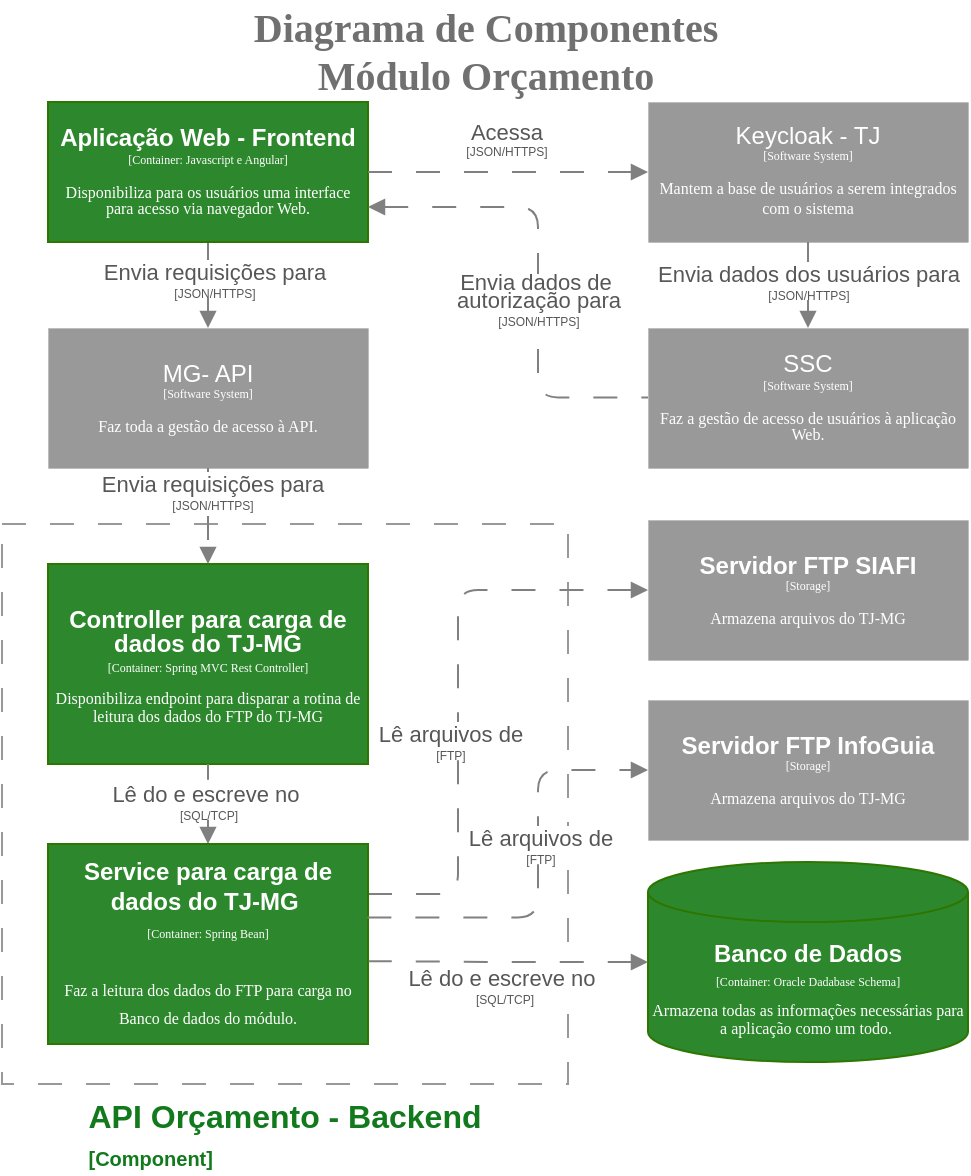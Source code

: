 <mxfile version="26.0.14">
  <diagram id="C5RBs43oDa-KdzZeNtuy" name="Page-1">
    <mxGraphModel dx="819" dy="481" grid="1" gridSize="10" guides="1" tooltips="1" connect="1" arrows="1" fold="1" page="1" pageScale="1" pageWidth="827" pageHeight="1169" math="0" shadow="0">
      <root>
        <mxCell id="WIyWlLk6GJQsqaUBKTNV-0" />
        <mxCell id="WIyWlLk6GJQsqaUBKTNV-1" parent="WIyWlLk6GJQsqaUBKTNV-0" />
        <mxCell id="WIWx7EF0oUpYT1g42AMl-2" value="&lt;font face=&quot;Verdana&quot; style=&quot;font-size: 20px; color: rgb(112, 112, 112);&quot;&gt;&lt;b&gt;Diagrama de Componentes&lt;br&gt;Módulo Orçamento&lt;/b&gt;&lt;/font&gt;" style="text;html=1;align=center;verticalAlign=middle;whiteSpace=wrap;rounded=0;" parent="WIyWlLk6GJQsqaUBKTNV-1" vertex="1">
          <mxGeometry x="249" y="10" width="330" height="50" as="geometry" />
        </mxCell>
        <mxCell id="WIWx7EF0oUpYT1g42AMl-7" value="&lt;font style=&quot;color: rgb(18, 122, 29);&quot;&gt;API Orçamento - Backend&lt;br&gt;&lt;/font&gt;&lt;div style=&quot;text-align: left;&quot;&gt;&lt;span style=&quot;font-size: 10px; background-color: transparent;&quot;&gt;&lt;font style=&quot;color: rgb(18, 122, 29);&quot;&gt;[Component]&lt;/font&gt;&lt;/span&gt;&lt;/div&gt;" style="rounded=0;whiteSpace=wrap;html=1;imageVerticalAlign=middle;labelPosition=center;verticalLabelPosition=bottom;align=center;verticalAlign=top;fontSize=16;fontStyle=1;fillColor=none;dashed=1;dashPattern=12 12;strokeColor=#999999;" parent="WIyWlLk6GJQsqaUBKTNV-1" vertex="1">
          <mxGeometry x="172" y="272" width="283" height="280" as="geometry" />
        </mxCell>
        <mxCell id="WIWx7EF0oUpYT1g42AMl-72" value="" style="edgeStyle=orthogonalEdgeStyle;rounded=1;orthogonalLoop=1;jettySize=auto;html=1;curved=0;strokeColor=light-dark(#808080, #ededed);dashed=1;dashPattern=12 12;entryX=0.5;entryY=0;entryDx=0;entryDy=0;endArrow=block;endFill=1;exitX=0.5;exitY=1;exitDx=0;exitDy=0;" parent="WIyWlLk6GJQsqaUBKTNV-1" source="WIWx7EF0oUpYT1g42AMl-60" target="WIWx7EF0oUpYT1g42AMl-74" edge="1">
          <mxGeometry relative="1" as="geometry" />
        </mxCell>
        <mxCell id="WIWx7EF0oUpYT1g42AMl-73" value="&lt;font style=&quot;color: rgb(87, 87, 87); line-height: 50%;&quot;&gt;Envia requisições para&lt;/font&gt;&lt;div style=&quot;line-height: 50%;&quot;&gt;&lt;font style=&quot;font-size: 6px; color: rgb(87, 87, 87); line-height: 50%;&quot;&gt;[JSON/HTTPS]&lt;/font&gt;&lt;/div&gt;" style="edgeLabel;html=1;align=center;verticalAlign=middle;resizable=0;points=[];" parent="WIWx7EF0oUpYT1g42AMl-72" vertex="1" connectable="0">
          <mxGeometry x="-0.14" relative="1" as="geometry">
            <mxPoint x="3" y="-1" as="offset" />
          </mxGeometry>
        </mxCell>
        <mxCell id="WIWx7EF0oUpYT1g42AMl-60" value="&lt;div style=&quot;line-height: 70%;&quot;&gt;&lt;font&gt;&lt;b&gt;Aplicação Web - Frontend&lt;/b&gt;&lt;/font&gt;&lt;div&gt;&lt;font face=&quot;Verdana&quot; style=&quot;font-size: 6px; line-height: 70%;&quot;&gt;[Container: Javascript e Angular]&lt;/font&gt;&lt;/div&gt;&lt;div&gt;&lt;font face=&quot;Verdana&quot; style=&quot;font-size: 6px; line-height: 70%;&quot;&gt;&lt;br&gt;&lt;/font&gt;&lt;/div&gt;&lt;div&gt;&lt;font face=&quot;Verdana&quot; style=&quot;line-height: 70%; font-size: 8px;&quot;&gt;Disponibiliza para os usuários uma interface para acesso via navegador Web.&lt;/font&gt;&lt;/div&gt;&lt;/div&gt;" style="rounded=0;whiteSpace=wrap;html=1;fillColor=#2D882D;fontColor=#ffffff;strokeColor=#2D7600;" parent="WIyWlLk6GJQsqaUBKTNV-1" vertex="1">
          <mxGeometry x="195" y="61" width="160" height="70" as="geometry" />
        </mxCell>
        <mxCell id="WIWx7EF0oUpYT1g42AMl-61" value="&lt;div style=&quot;line-height: 70%;&quot;&gt;&lt;b style=&quot;line-height: 100%;&quot;&gt;Controller para carga de dados do TJ-MG&lt;/b&gt;&lt;br&gt;&lt;div&gt;&lt;font face=&quot;Verdana&quot; style=&quot;font-size: 6px; line-height: 70%;&quot;&gt;[Container: Spring MVC Rest Controller]&lt;/font&gt;&lt;/div&gt;&lt;div&gt;&lt;font face=&quot;Verdana&quot; style=&quot;font-size: 6px; line-height: 70%;&quot;&gt;&lt;br&gt;&lt;/font&gt;&lt;/div&gt;&lt;div&gt;&lt;font face=&quot;Verdana&quot; style=&quot;line-height: 70%; font-size: 8px;&quot;&gt;Disponibiliza endpoint para disparar a rotina de leitura dos dados do FTP do TJ-MG&lt;/font&gt;&lt;/div&gt;&lt;/div&gt;" style="rounded=0;whiteSpace=wrap;html=1;fillColor=#2D882D;fontColor=#ffffff;strokeColor=#2D7600;" parent="WIyWlLk6GJQsqaUBKTNV-1" vertex="1">
          <mxGeometry x="195" y="292" width="160" height="100" as="geometry" />
        </mxCell>
        <mxCell id="WIWx7EF0oUpYT1g42AMl-66" value="&lt;div style=&quot;line-height: 70%;&quot;&gt;SSC&lt;br&gt;&lt;div&gt;&lt;font style=&quot;font-size: 6px; line-height: 70%;&quot; face=&quot;Verdana&quot;&gt;[Software System]&lt;/font&gt;&lt;/div&gt;&lt;div&gt;&lt;font style=&quot;font-size: 6px; line-height: 70%;&quot; face=&quot;Verdana&quot;&gt;&lt;br&gt;&lt;/font&gt;&lt;/div&gt;&lt;div&gt;&lt;font style=&quot;line-height: 70%; font-size: 8px;&quot; face=&quot;Verdana&quot;&gt;Faz a gestão de acesso de usuários à aplicação Web.&lt;/font&gt;&lt;/div&gt;&lt;/div&gt;" style="rounded=0;whiteSpace=wrap;html=1;fillColor=light-dark(#999999,#515151);strokeColor=#36393d;fontColor=#FFFFFF;strokeWidth=0;" parent="WIyWlLk6GJQsqaUBKTNV-1" vertex="1">
          <mxGeometry x="495" y="174" width="160" height="70" as="geometry" />
        </mxCell>
        <mxCell id="WIWx7EF0oUpYT1g42AMl-70" value="&lt;font style=&quot;line-height: 80%;&quot; face=&quot;Helvetica&quot;&gt;&lt;b&gt;Banco de Dados&lt;/b&gt;&lt;/font&gt;&lt;div style=&quot;line-height: 80%;&quot;&gt;&lt;font style=&quot;font-size: 6px; line-height: 80%;&quot; face=&quot;Verdana&quot;&gt;[Container: Oracle Dadabase Schema]&lt;/font&gt;&lt;/div&gt;&lt;div style=&quot;line-height: 40%;&quot;&gt;&lt;font style=&quot;font-size: 6px; line-height: 40%;&quot; face=&quot;Verdana&quot;&gt;&lt;br&gt;&lt;/font&gt;&lt;/div&gt;&lt;div style=&quot;line-height: 80%;&quot;&gt;&lt;font face=&quot;Verdana&quot; style=&quot;font-size: 8px; line-height: 80%;&quot;&gt;Armazena todas as informações necessárias para a aplicação como um todo.&amp;nbsp;&lt;/font&gt;&lt;/div&gt;" style="shape=cylinder3;whiteSpace=wrap;html=1;boundedLbl=1;backgroundOutline=1;size=15;fontColor=#ffffff;fillColor=#2D882D;strokeColor=#2D7600;" parent="WIyWlLk6GJQsqaUBKTNV-1" vertex="1">
          <mxGeometry x="495" y="441" width="160" height="100" as="geometry" />
        </mxCell>
        <mxCell id="WIWx7EF0oUpYT1g42AMl-74" value="&lt;div style=&quot;line-height: 70%;&quot;&gt;&lt;div&gt;&lt;font style=&quot;line-height: 70%;&quot;&gt;MG- API&lt;/font&gt;&lt;/div&gt;&lt;div&gt;&lt;font style=&quot;font-size: 6px; line-height: 70%;&quot; face=&quot;Verdana&quot;&gt;[Software System]&lt;/font&gt;&lt;/div&gt;&lt;div&gt;&lt;font style=&quot;font-size: 6px; line-height: 70%;&quot; face=&quot;Verdana&quot;&gt;&lt;br&gt;&lt;/font&gt;&lt;/div&gt;&lt;div&gt;&lt;font style=&quot;line-height: 70%; font-size: 8px;&quot; face=&quot;Verdana&quot;&gt;Faz toda a gestão de acesso à API.&lt;/font&gt;&lt;/div&gt;&lt;/div&gt;" style="rounded=0;whiteSpace=wrap;html=1;fillColor=light-dark(#999999,#515151);strokeColor=#36393d;fontColor=#FFFFFF;strokeWidth=0;" parent="WIyWlLk6GJQsqaUBKTNV-1" vertex="1">
          <mxGeometry x="195" y="174" width="160" height="70" as="geometry" />
        </mxCell>
        <mxCell id="WIWx7EF0oUpYT1g42AMl-76" value="" style="edgeStyle=orthogonalEdgeStyle;rounded=1;orthogonalLoop=1;jettySize=auto;html=1;curved=0;strokeColor=light-dark(#808080, #ededed);dashed=1;dashPattern=12 12;exitX=0.5;exitY=1;exitDx=0;exitDy=0;endArrow=block;endFill=1;" parent="WIyWlLk6GJQsqaUBKTNV-1" source="WIWx7EF0oUpYT1g42AMl-74" target="WIWx7EF0oUpYT1g42AMl-61" edge="1">
          <mxGeometry relative="1" as="geometry">
            <mxPoint x="662" y="319.5" as="sourcePoint" />
            <mxPoint x="481" y="302" as="targetPoint" />
          </mxGeometry>
        </mxCell>
        <mxCell id="WIWx7EF0oUpYT1g42AMl-77" value="&lt;font style=&quot;color: rgb(87, 87, 87); line-height: 50%;&quot;&gt;Envia requisições para&lt;/font&gt;&lt;div style=&quot;line-height: 50%;&quot;&gt;&lt;font style=&quot;font-size: 6px; color: rgb(87, 87, 87); line-height: 50%;&quot;&gt;[JSON/HTTPS]&lt;/font&gt;&lt;/div&gt;" style="edgeLabel;html=1;align=center;verticalAlign=middle;resizable=0;points=[];" parent="WIWx7EF0oUpYT1g42AMl-76" vertex="1" connectable="0">
          <mxGeometry x="-0.14" relative="1" as="geometry">
            <mxPoint x="2" y="-10" as="offset" />
          </mxGeometry>
        </mxCell>
        <mxCell id="WIWx7EF0oUpYT1g42AMl-80" value="" style="edgeStyle=orthogonalEdgeStyle;rounded=1;orthogonalLoop=1;jettySize=auto;html=1;curved=0;strokeColor=light-dark(#808080, #ededed);dashed=1;dashPattern=12 12;entryX=0.5;entryY=1;entryDx=0;entryDy=0;endArrow=none;endFill=1;startArrow=block;startFill=1;" parent="WIyWlLk6GJQsqaUBKTNV-1" source="QgbWB5q2suJiYkZ5SdbA-3" target="WIWx7EF0oUpYT1g42AMl-61" edge="1">
          <mxGeometry relative="1" as="geometry">
            <mxPoint x="377.63" y="302" as="sourcePoint" />
            <mxPoint x="377.63" y="432" as="targetPoint" />
          </mxGeometry>
        </mxCell>
        <mxCell id="WIWx7EF0oUpYT1g42AMl-81" value="&lt;font style=&quot;color: rgb(87, 87, 87); line-height: 50%;&quot;&gt;Lê do e escreve no&amp;nbsp;&lt;/font&gt;&lt;div style=&quot;line-height: 50%;&quot;&gt;&lt;font style=&quot;font-size: 6px; color: rgb(87, 87, 87); line-height: 50%;&quot;&gt;[SQL/TCP]&lt;/font&gt;&lt;/div&gt;" style="edgeLabel;html=1;align=center;verticalAlign=middle;resizable=0;points=[];" parent="WIWx7EF0oUpYT1g42AMl-80" vertex="1" connectable="0">
          <mxGeometry x="-0.14" relative="1" as="geometry">
            <mxPoint y="-5" as="offset" />
          </mxGeometry>
        </mxCell>
        <mxCell id="WIWx7EF0oUpYT1g42AMl-83" value="" style="edgeStyle=orthogonalEdgeStyle;rounded=1;orthogonalLoop=1;jettySize=auto;html=1;curved=0;strokeColor=light-dark(#808080, #ededed);dashed=1;dashPattern=12 12;exitX=1;exitY=0.5;exitDx=0;exitDy=0;endArrow=block;endFill=1;startArrow=none;startFill=0;entryX=0;entryY=0.5;entryDx=0;entryDy=0;" parent="WIyWlLk6GJQsqaUBKTNV-1" source="WIWx7EF0oUpYT1g42AMl-60" target="WIWx7EF0oUpYT1g42AMl-86" edge="1">
          <mxGeometry relative="1" as="geometry">
            <mxPoint x="635" y="22" as="sourcePoint" />
            <mxPoint x="515" y="192" as="targetPoint" />
          </mxGeometry>
        </mxCell>
        <mxCell id="WIWx7EF0oUpYT1g42AMl-84" value="&lt;div style=&quot;line-height: 70%;&quot;&gt;&lt;div&gt;&lt;font style=&quot;color: rgb(87, 87, 87);&quot;&gt;Acessa&lt;/font&gt;&lt;/div&gt;&lt;div&gt;&lt;font style=&quot;font-size: 6px; color: rgb(87, 87, 87); line-height: 70%;&quot;&gt;[JSON/HTTPS]&lt;/font&gt;&lt;/div&gt;&lt;/div&gt;" style="edgeLabel;html=1;align=center;verticalAlign=middle;resizable=0;points=[];" parent="WIWx7EF0oUpYT1g42AMl-83" vertex="1" connectable="0">
          <mxGeometry x="-0.14" relative="1" as="geometry">
            <mxPoint x="9" y="-16" as="offset" />
          </mxGeometry>
        </mxCell>
        <mxCell id="WIWx7EF0oUpYT1g42AMl-86" value="&lt;div style=&quot;line-height: 70%;&quot;&gt;Keycloak - TJ&lt;br&gt;&lt;div&gt;&lt;font style=&quot;font-size: 6px; line-height: 70%;&quot; face=&quot;Verdana&quot;&gt;[Software System]&lt;/font&gt;&lt;/div&gt;&lt;div&gt;&lt;font style=&quot;font-size: 6px; line-height: 70%;&quot; face=&quot;Verdana&quot;&gt;&lt;br&gt;&lt;/font&gt;&lt;/div&gt;&lt;div&gt;&lt;font face=&quot;Verdana&quot;&gt;&lt;span style=&quot;font-size: 8px;&quot;&gt;Mantem a base de usuários a serem integrados com o sistema&lt;/span&gt;&lt;/font&gt;&lt;/div&gt;&lt;/div&gt;" style="rounded=0;whiteSpace=wrap;html=1;fillColor=light-dark(#999999,#515151);strokeColor=#36393d;fontColor=#FFFFFF;strokeWidth=0;" parent="WIyWlLk6GJQsqaUBKTNV-1" vertex="1">
          <mxGeometry x="495" y="61" width="160" height="70" as="geometry" />
        </mxCell>
        <mxCell id="WIWx7EF0oUpYT1g42AMl-87" value="" style="edgeStyle=orthogonalEdgeStyle;rounded=1;orthogonalLoop=1;jettySize=auto;html=1;curved=0;strokeColor=light-dark(#808080, #ededed);dashed=1;dashPattern=12 12;exitX=0.5;exitY=1;exitDx=0;exitDy=0;endArrow=block;endFill=1;startArrow=none;startFill=0;entryX=0.5;entryY=0;entryDx=0;entryDy=0;" parent="WIyWlLk6GJQsqaUBKTNV-1" source="WIWx7EF0oUpYT1g42AMl-86" target="WIWx7EF0oUpYT1g42AMl-66" edge="1">
          <mxGeometry relative="1" as="geometry">
            <mxPoint x="682.55" y="78" as="sourcePoint" />
            <mxPoint x="683" y="133" as="targetPoint" />
          </mxGeometry>
        </mxCell>
        <mxCell id="WIWx7EF0oUpYT1g42AMl-88" value="&lt;font style=&quot;color: rgb(87, 87, 87); line-height: 50%;&quot;&gt;Envia dados dos usuários para&lt;/font&gt;&lt;div style=&quot;line-height: 50%;&quot;&gt;&lt;font style=&quot;font-size: 6px; color: rgb(87, 87, 87); line-height: 50%;&quot;&gt;[JSON/HTTPS]&lt;/font&gt;&lt;/div&gt;" style="edgeLabel;html=1;align=center;verticalAlign=middle;resizable=0;points=[];" parent="WIWx7EF0oUpYT1g42AMl-87" vertex="1" connectable="0">
          <mxGeometry x="-0.14" relative="1" as="geometry">
            <mxPoint as="offset" />
          </mxGeometry>
        </mxCell>
        <mxCell id="QgbWB5q2suJiYkZ5SdbA-0" value="&lt;div style=&quot;line-height: 70%;&quot;&gt;&lt;b&gt;Servidor FTP SIAFI&lt;/b&gt;&lt;br&gt;&lt;div&gt;&lt;font style=&quot;font-size: 6px; line-height: 70%;&quot; face=&quot;Verdana&quot;&gt;[Storage]&lt;/font&gt;&lt;/div&gt;&lt;div&gt;&lt;font style=&quot;font-size: 6px; line-height: 70%;&quot; face=&quot;Verdana&quot;&gt;&lt;br&gt;&lt;/font&gt;&lt;/div&gt;&lt;div&gt;&lt;font style=&quot;line-height: 70%; font-size: 8px;&quot; face=&quot;Verdana&quot;&gt;Armazena arquivos do TJ-MG&lt;/font&gt;&lt;/div&gt;&lt;/div&gt;" style="rounded=0;whiteSpace=wrap;html=1;fillColor=light-dark(#999999,#515151);strokeColor=#36393d;fontColor=#FFFFFF;strokeWidth=0;" parent="WIyWlLk6GJQsqaUBKTNV-1" vertex="1">
          <mxGeometry x="495" y="270" width="160" height="70" as="geometry" />
        </mxCell>
        <mxCell id="QgbWB5q2suJiYkZ5SdbA-1" value="" style="edgeStyle=orthogonalEdgeStyle;rounded=1;orthogonalLoop=1;jettySize=auto;html=1;curved=0;strokeColor=light-dark(#808080, #ededed);dashed=1;dashPattern=12 12;exitX=1;exitY=0.25;exitDx=0;exitDy=0;endArrow=block;endFill=1;entryX=0;entryY=0.5;entryDx=0;entryDy=0;" parent="WIyWlLk6GJQsqaUBKTNV-1" source="QgbWB5q2suJiYkZ5SdbA-3" target="QgbWB5q2suJiYkZ5SdbA-0" edge="1">
          <mxGeometry relative="1" as="geometry">
            <mxPoint x="457" y="272" as="sourcePoint" />
            <mxPoint x="435" y="432" as="targetPoint" />
            <Array as="points">
              <mxPoint x="400" y="457" />
              <mxPoint x="400" y="305" />
            </Array>
          </mxGeometry>
        </mxCell>
        <mxCell id="QgbWB5q2suJiYkZ5SdbA-2" value="&lt;font style=&quot;color: rgb(87, 87, 87); line-height: 50%;&quot;&gt;Lê arquivos de&lt;/font&gt;&lt;div style=&quot;line-height: 50%;&quot;&gt;&lt;font style=&quot;font-size: 6px; color: rgb(87, 87, 87); line-height: 50%;&quot;&gt;[FTP]&lt;/font&gt;&lt;/div&gt;" style="edgeLabel;html=1;align=center;verticalAlign=middle;resizable=0;points=[];" parent="QgbWB5q2suJiYkZ5SdbA-1" vertex="1" connectable="0">
          <mxGeometry x="-0.14" relative="1" as="geometry">
            <mxPoint x="-4" y="3" as="offset" />
          </mxGeometry>
        </mxCell>
        <mxCell id="QgbWB5q2suJiYkZ5SdbA-3" value="&lt;div&gt;&lt;div&gt;&lt;font&gt;&lt;b&gt;Service para carga de dados do TJ-MG&amp;nbsp;&lt;/b&gt;&lt;/font&gt;&lt;/div&gt;&lt;div&gt;&lt;font face=&quot;Verdana&quot; style=&quot;font-size: 6px;&quot;&gt;[Container: Spring Bean]&lt;/font&gt;&lt;/div&gt;&lt;div&gt;&lt;font face=&quot;Verdana&quot; style=&quot;font-size: 6px; line-height: 70%;&quot;&gt;&lt;br&gt;&lt;/font&gt;&lt;/div&gt;&lt;div&gt;&lt;font face=&quot;Verdana&quot; style=&quot;line-height: 70%; font-size: 8px;&quot;&gt;Faz a leitura dos dados do FTP para carga no Banco de dados do módulo.&lt;/font&gt;&lt;/div&gt;&lt;/div&gt;" style="rounded=0;whiteSpace=wrap;html=1;fillColor=#2D882D;fontColor=#ffffff;strokeColor=#2D7600;" parent="WIyWlLk6GJQsqaUBKTNV-1" vertex="1">
          <mxGeometry x="195" y="432" width="160" height="100" as="geometry" />
        </mxCell>
        <mxCell id="QgbWB5q2suJiYkZ5SdbA-4" value="" style="edgeStyle=orthogonalEdgeStyle;rounded=1;orthogonalLoop=1;jettySize=auto;html=1;curved=0;strokeColor=light-dark(#808080, #ededed);dashed=1;dashPattern=12 12;entryX=1.002;entryY=0.586;entryDx=0;entryDy=0;endArrow=none;endFill=1;startArrow=block;startFill=1;exitX=0;exitY=0.5;exitDx=0;exitDy=0;exitPerimeter=0;entryPerimeter=0;" parent="WIyWlLk6GJQsqaUBKTNV-1" source="WIWx7EF0oUpYT1g42AMl-70" target="QgbWB5q2suJiYkZ5SdbA-3" edge="1">
          <mxGeometry relative="1" as="geometry">
            <mxPoint x="495" y="484" as="sourcePoint" />
            <mxPoint x="355" y="477" as="targetPoint" />
          </mxGeometry>
        </mxCell>
        <mxCell id="QgbWB5q2suJiYkZ5SdbA-5" value="&lt;font style=&quot;color: rgb(87, 87, 87); line-height: 50%;&quot;&gt;Lê do e escreve no&amp;nbsp;&lt;/font&gt;&lt;div style=&quot;line-height: 50%;&quot;&gt;&lt;font style=&quot;font-size: 6px; color: rgb(87, 87, 87); line-height: 50%;&quot;&gt;[SQL/TCP]&lt;/font&gt;&lt;/div&gt;" style="edgeLabel;html=1;align=center;verticalAlign=middle;resizable=0;points=[];" parent="QgbWB5q2suJiYkZ5SdbA-4" vertex="1" connectable="0">
          <mxGeometry x="-0.14" relative="1" as="geometry">
            <mxPoint x="-12" y="11" as="offset" />
          </mxGeometry>
        </mxCell>
        <mxCell id="0-eypLFVMOiJL-T_TJ0F-0" value="" style="edgeStyle=orthogonalEdgeStyle;rounded=1;orthogonalLoop=1;jettySize=auto;html=1;curved=0;strokeColor=light-dark(#808080, #ededed);dashed=1;dashPattern=12 12;exitX=1;exitY=0.75;exitDx=0;exitDy=0;endArrow=none;endFill=1;startArrow=block;startFill=1;entryX=0;entryY=0.5;entryDx=0;entryDy=0;" edge="1" parent="WIyWlLk6GJQsqaUBKTNV-1" source="WIWx7EF0oUpYT1g42AMl-60">
          <mxGeometry relative="1" as="geometry">
            <mxPoint x="355" y="208.71" as="sourcePoint" />
            <mxPoint x="495" y="208.71" as="targetPoint" />
            <Array as="points">
              <mxPoint x="440" y="114" />
              <mxPoint x="440" y="209" />
            </Array>
          </mxGeometry>
        </mxCell>
        <mxCell id="0-eypLFVMOiJL-T_TJ0F-1" value="&lt;div style=&quot;line-height: 80%;&quot;&gt;&lt;div&gt;&lt;font style=&quot;color: rgb(87, 87, 87);&quot;&gt;Envia dados de&amp;nbsp;&lt;/font&gt;&lt;/div&gt;&lt;div&gt;&lt;font style=&quot;color: rgb(87, 87, 87);&quot;&gt;autorização para&lt;/font&gt;&lt;/div&gt;&lt;div&gt;&lt;font style=&quot;font-size: 6px; color: rgb(87, 87, 87); line-height: 80%;&quot;&gt;[JSON/HTTPS]&lt;/font&gt;&lt;/div&gt;&lt;/div&gt;" style="edgeLabel;html=1;align=center;verticalAlign=middle;resizable=0;points=[];" vertex="1" connectable="0" parent="0-eypLFVMOiJL-T_TJ0F-0">
          <mxGeometry x="-0.14" relative="1" as="geometry">
            <mxPoint y="30" as="offset" />
          </mxGeometry>
        </mxCell>
        <mxCell id="0-eypLFVMOiJL-T_TJ0F-3" value="&lt;div style=&quot;line-height: 70%;&quot;&gt;&lt;b&gt;Servidor FTP InfoGuia&lt;br&gt;&lt;/b&gt;&lt;div&gt;&lt;font style=&quot;font-size: 6px; line-height: 70%;&quot; face=&quot;Verdana&quot;&gt;[Storage]&lt;/font&gt;&lt;/div&gt;&lt;div&gt;&lt;font style=&quot;font-size: 6px; line-height: 70%;&quot; face=&quot;Verdana&quot;&gt;&lt;br&gt;&lt;/font&gt;&lt;/div&gt;&lt;div&gt;&lt;font style=&quot;line-height: 70%; font-size: 8px;&quot; face=&quot;Verdana&quot;&gt;Armazena arquivos do TJ-MG&lt;/font&gt;&lt;/div&gt;&lt;/div&gt;" style="rounded=0;whiteSpace=wrap;html=1;fillColor=light-dark(#999999,#515151);strokeColor=#36393d;fontColor=#FFFFFF;strokeWidth=0;" vertex="1" parent="WIyWlLk6GJQsqaUBKTNV-1">
          <mxGeometry x="495" y="360" width="160" height="70" as="geometry" />
        </mxCell>
        <mxCell id="0-eypLFVMOiJL-T_TJ0F-4" value="" style="edgeStyle=orthogonalEdgeStyle;rounded=1;orthogonalLoop=1;jettySize=auto;html=1;curved=0;strokeColor=light-dark(#808080, #ededed);dashed=1;dashPattern=12 12;exitX=0.998;exitY=0.367;exitDx=0;exitDy=0;endArrow=block;endFill=1;entryX=0;entryY=0.5;entryDx=0;entryDy=0;exitPerimeter=0;" edge="1" parent="WIyWlLk6GJQsqaUBKTNV-1" target="0-eypLFVMOiJL-T_TJ0F-3" source="QgbWB5q2suJiYkZ5SdbA-3">
          <mxGeometry relative="1" as="geometry">
            <mxPoint x="355" y="518" as="sourcePoint" />
            <mxPoint x="435" y="493" as="targetPoint" />
            <Array as="points">
              <mxPoint x="440" y="469" />
              <mxPoint x="440" y="395" />
            </Array>
          </mxGeometry>
        </mxCell>
        <mxCell id="0-eypLFVMOiJL-T_TJ0F-5" value="&lt;font style=&quot;color: rgb(87, 87, 87); line-height: 50%;&quot;&gt;Lê arquivos de&lt;/font&gt;&lt;div style=&quot;line-height: 50%;&quot;&gt;&lt;font style=&quot;font-size: 6px; color: rgb(87, 87, 87); line-height: 50%;&quot;&gt;[FTP]&lt;/font&gt;&lt;/div&gt;" style="edgeLabel;html=1;align=center;verticalAlign=middle;resizable=0;points=[];" vertex="1" connectable="0" parent="0-eypLFVMOiJL-T_TJ0F-4">
          <mxGeometry x="-0.14" relative="1" as="geometry">
            <mxPoint x="1" y="-30" as="offset" />
          </mxGeometry>
        </mxCell>
      </root>
    </mxGraphModel>
  </diagram>
</mxfile>
